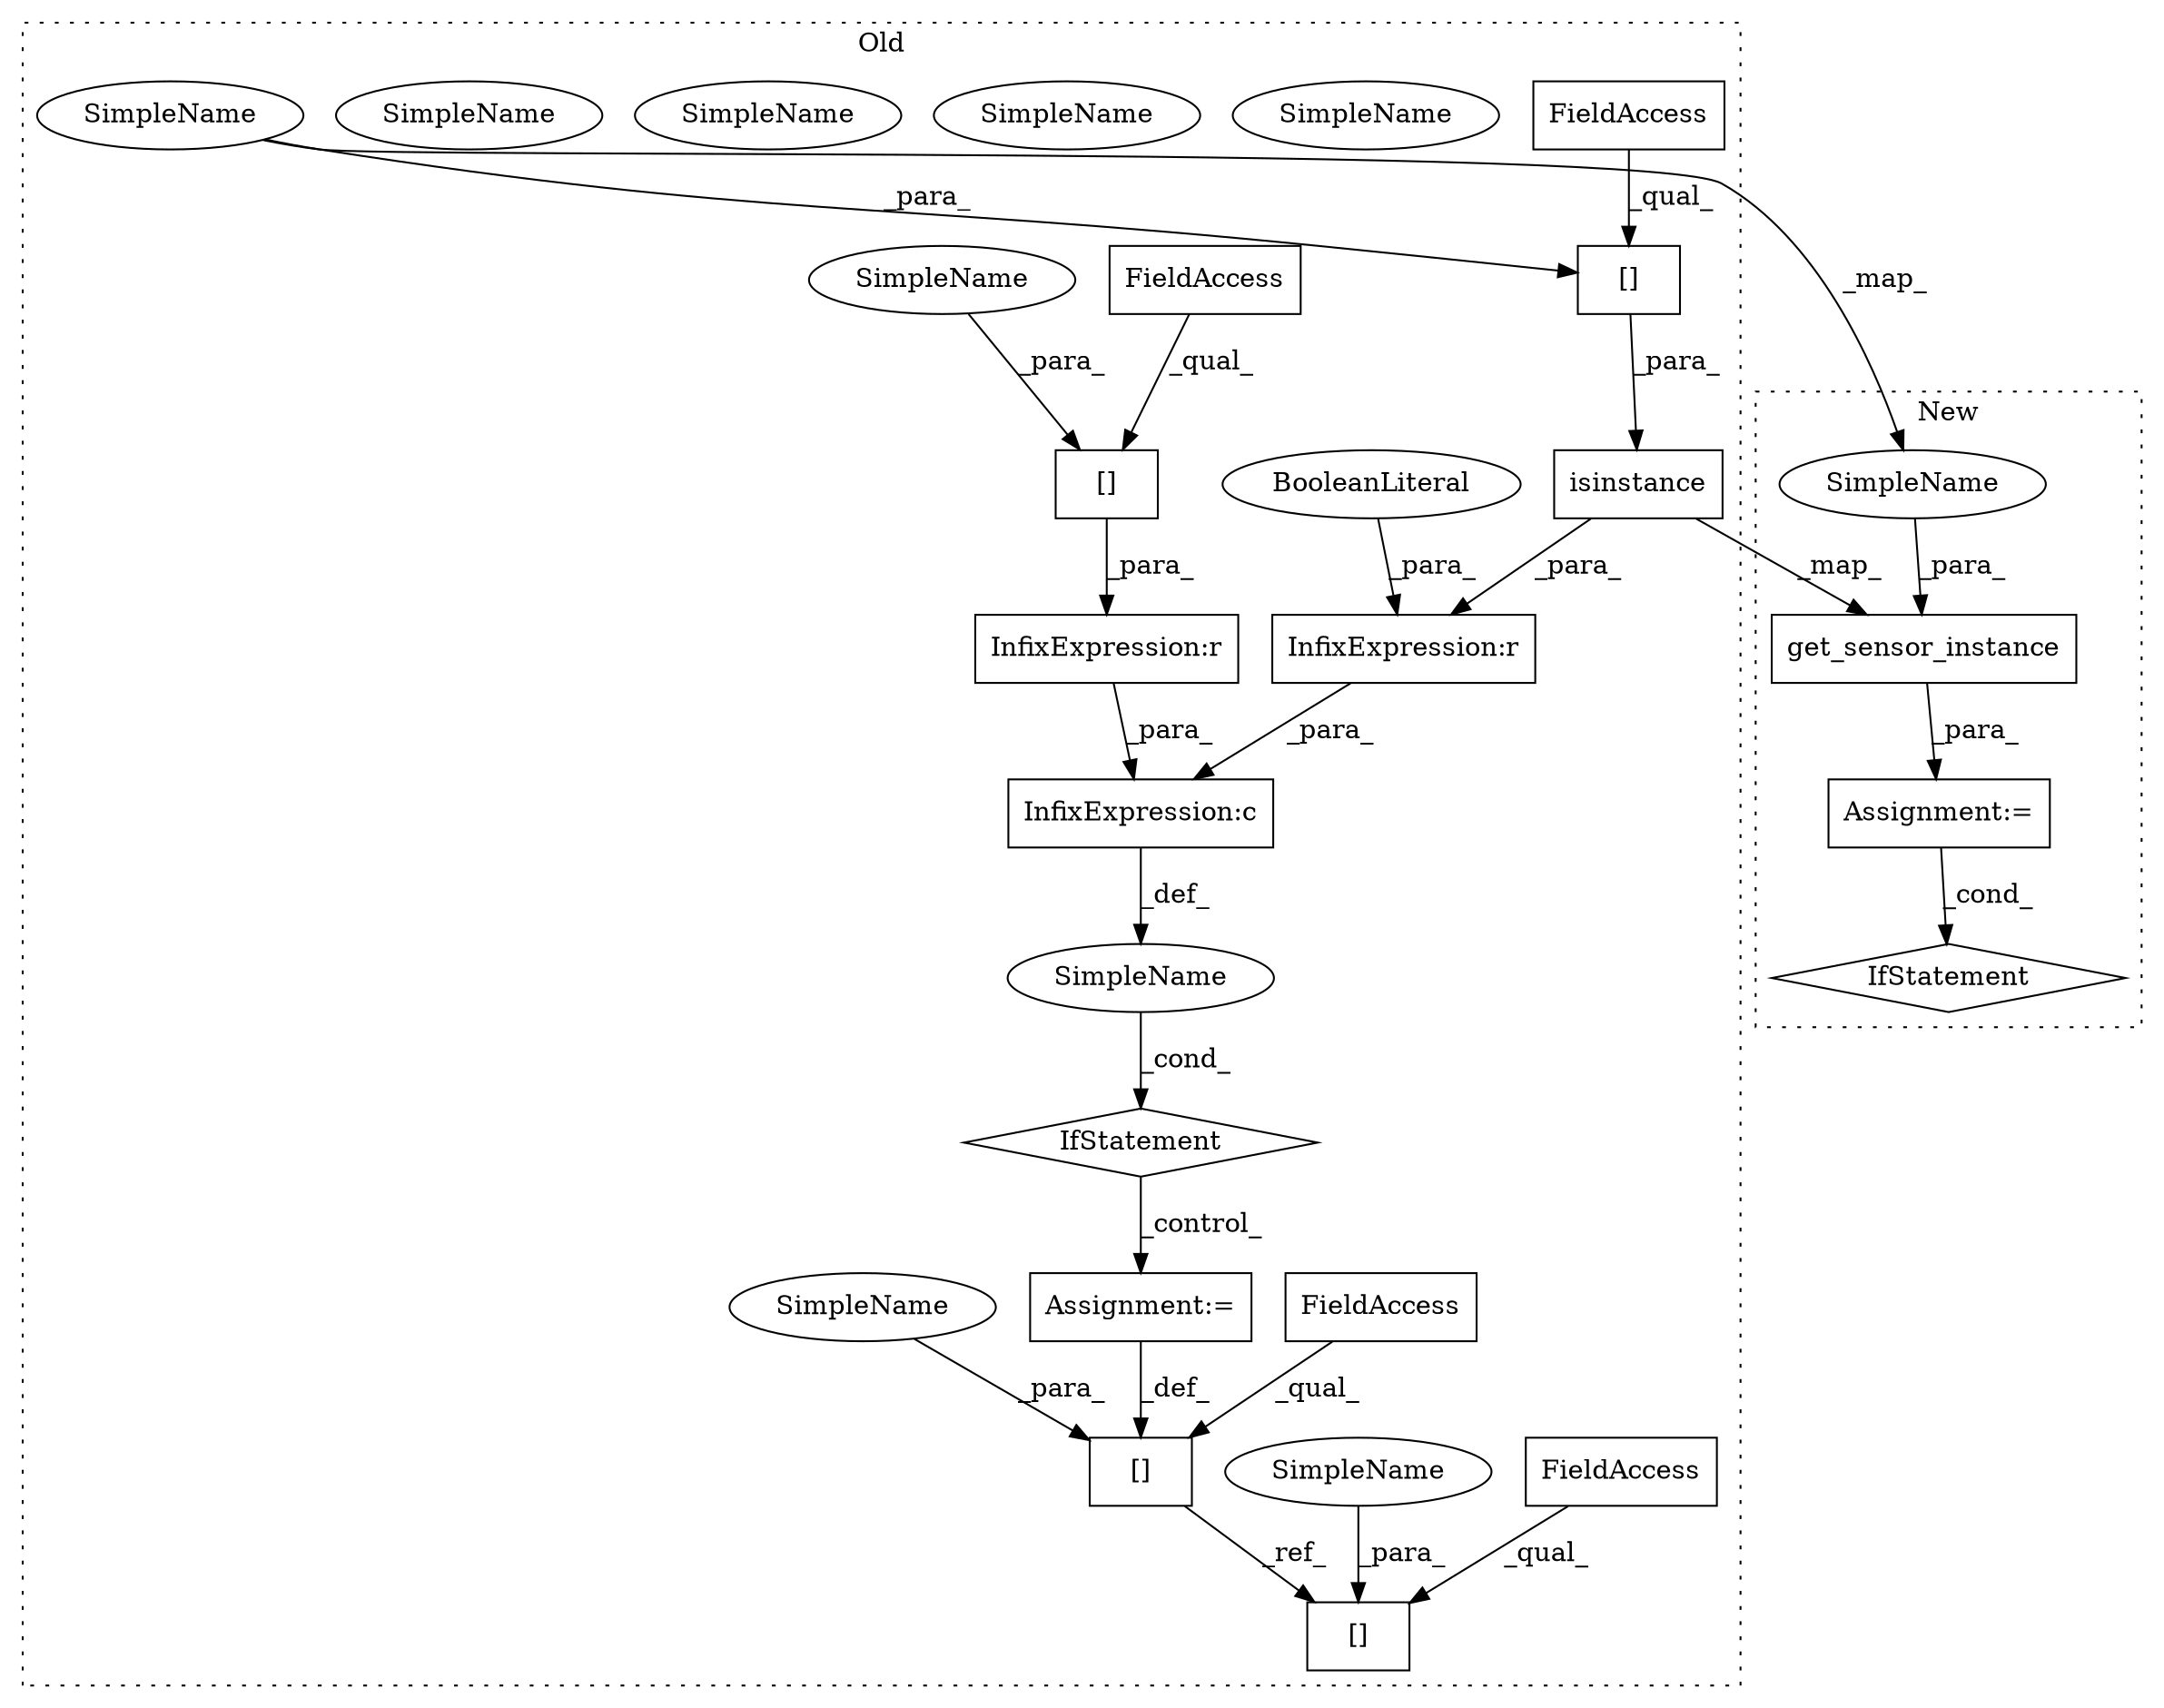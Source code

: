 digraph G {
subgraph cluster0 {
1 [label="isinstance" a="32" s="16278,16327" l="11,1" shape="box"];
3 [label="IfStatement" a="25" s="16240,16338" l="4,2" shape="diamond"];
5 [label="SimpleName" a="42" s="" l="" shape="ellipse"];
6 [label="Assignment:=" a="7" s="16367" l="1" shape="box"];
7 [label="[]" a="2" s="16289,16307" l="14,1" shape="box"];
8 [label="FieldAccess" a="22" s="16289" l="13" shape="box"];
9 [label="[]" a="2" s="16348,16366" l="14,1" shape="box"];
10 [label="FieldAccess" a="22" s="16348" l="13" shape="box"];
11 [label="InfixExpression:c" a="27" s="16273" l="4" shape="box"];
12 [label="InfixExpression:r" a="27" s="16264" l="4" shape="box"];
13 [label="[]" a="2" s="16245,16263" l="14,1" shape="box"];
14 [label="FieldAccess" a="22" s="16245" l="13" shape="box"];
15 [label="InfixExpression:r" a="27" s="16328" l="4" shape="box"];
16 [label="BooleanLiteral" a="9" s="16332" l="5" shape="ellipse"];
18 [label="[]" a="2" s="16604,16622" l="14,1" shape="box"];
19 [label="FieldAccess" a="22" s="16604" l="13" shape="box"];
20 [label="SimpleName" a="42" s="16618" l="4" shape="ellipse"];
21 [label="SimpleName" a="42" s="16362" l="4" shape="ellipse"];
22 [label="SimpleName" a="42" s="16303" l="4" shape="ellipse"];
23 [label="SimpleName" a="42" s="16259" l="4" shape="ellipse"];
25 [label="SimpleName" a="42" s="16618" l="4" shape="ellipse"];
26 [label="SimpleName" a="42" s="16259" l="4" shape="ellipse"];
27 [label="SimpleName" a="42" s="16303" l="4" shape="ellipse"];
28 [label="SimpleName" a="42" s="16362" l="4" shape="ellipse"];
label = "Old";
style="dotted";
}
subgraph cluster1 {
2 [label="get_sensor_instance" a="32" s="17678,17721" l="20,1" shape="box"];
4 [label="IfStatement" a="25" s="17728,17738" l="4,2" shape="diamond"];
17 [label="Assignment:=" a="7" s="17677" l="1" shape="box"];
24 [label="SimpleName" a="42" s="17698" l="4" shape="ellipse"];
label = "New";
style="dotted";
}
1 -> 2 [label="_map_"];
1 -> 15 [label="_para_"];
2 -> 17 [label="_para_"];
3 -> 6 [label="_control_"];
5 -> 3 [label="_cond_"];
6 -> 9 [label="_def_"];
7 -> 1 [label="_para_"];
8 -> 7 [label="_qual_"];
9 -> 18 [label="_ref_"];
10 -> 9 [label="_qual_"];
11 -> 5 [label="_def_"];
12 -> 11 [label="_para_"];
13 -> 12 [label="_para_"];
14 -> 13 [label="_qual_"];
15 -> 11 [label="_para_"];
16 -> 15 [label="_para_"];
17 -> 4 [label="_cond_"];
19 -> 18 [label="_qual_"];
24 -> 2 [label="_para_"];
25 -> 18 [label="_para_"];
26 -> 13 [label="_para_"];
27 -> 24 [label="_map_"];
27 -> 7 [label="_para_"];
28 -> 9 [label="_para_"];
}